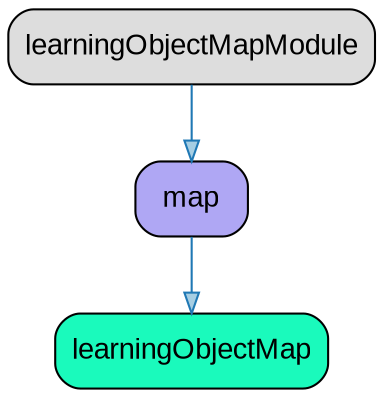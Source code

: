 // DITA Specialization learningObjectMap
strict digraph {
				
  // Root node
  
	"learningObjectMapModule" [label ="learningObjectMapModule" fontname="Arial" shape="Mrecord" style="filled"  fillcolor="#DDDDDD"]
			
  // Other nodes
      
	"map" [label ="map" fontname="Arial" shape="Mrecord" style="filled"  fillcolor="#AFA7F4"]
         
	"learningObjectMap" [label ="learningObjectMap" fontname="Arial" shape="Mrecord" style="filled"  fillcolor="#1AFABC"]
      
   
  // Edges
      
	"learningObjectMapModule" -> "map" [fillcolor="#a6cee3" color="#1f78b4"]
         
	"map" -> "learningObjectMap" [fillcolor="#a6cee3" color="#1f78b4"]
      
   }